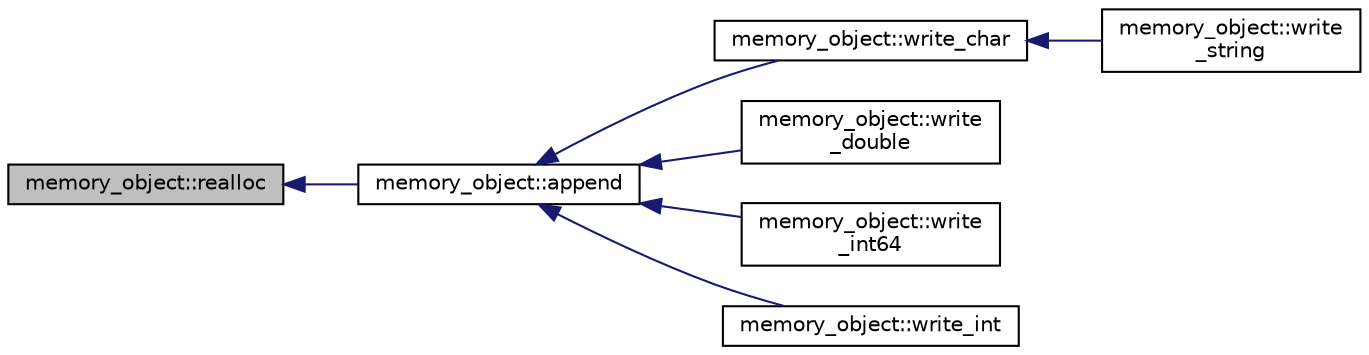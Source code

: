 digraph "memory_object::realloc"
{
  edge [fontname="Helvetica",fontsize="10",labelfontname="Helvetica",labelfontsize="10"];
  node [fontname="Helvetica",fontsize="10",shape=record];
  rankdir="LR";
  Node102 [label="memory_object::realloc",height=0.2,width=0.4,color="black", fillcolor="grey75", style="filled", fontcolor="black"];
  Node102 -> Node103 [dir="back",color="midnightblue",fontsize="10",style="solid",fontname="Helvetica"];
  Node103 [label="memory_object::append",height=0.2,width=0.4,color="black", fillcolor="white", style="filled",URL="$d8/d67/classmemory__object.html#af27e1f0829bc6372b2a2632463bb267f"];
  Node103 -> Node104 [dir="back",color="midnightblue",fontsize="10",style="solid",fontname="Helvetica"];
  Node104 [label="memory_object::write_char",height=0.2,width=0.4,color="black", fillcolor="white", style="filled",URL="$d8/d67/classmemory__object.html#a1b2aafe9f159e3ca6384b7a8db0cc7cf"];
  Node104 -> Node105 [dir="back",color="midnightblue",fontsize="10",style="solid",fontname="Helvetica"];
  Node105 [label="memory_object::write\l_string",height=0.2,width=0.4,color="black", fillcolor="white", style="filled",URL="$d8/d67/classmemory__object.html#ae4bf39b14c242094cc6f281c00aea9bc"];
  Node103 -> Node106 [dir="back",color="midnightblue",fontsize="10",style="solid",fontname="Helvetica"];
  Node106 [label="memory_object::write\l_double",height=0.2,width=0.4,color="black", fillcolor="white", style="filled",URL="$d8/d67/classmemory__object.html#a05ab03814bd373ee3edd0d897b437873"];
  Node103 -> Node107 [dir="back",color="midnightblue",fontsize="10",style="solid",fontname="Helvetica"];
  Node107 [label="memory_object::write\l_int64",height=0.2,width=0.4,color="black", fillcolor="white", style="filled",URL="$d8/d67/classmemory__object.html#aace89309983982f60d83562b1a19401b"];
  Node103 -> Node108 [dir="back",color="midnightblue",fontsize="10",style="solid",fontname="Helvetica"];
  Node108 [label="memory_object::write_int",height=0.2,width=0.4,color="black", fillcolor="white", style="filled",URL="$d8/d67/classmemory__object.html#ac64fbf0d109921cda07123999b0ac486"];
}
